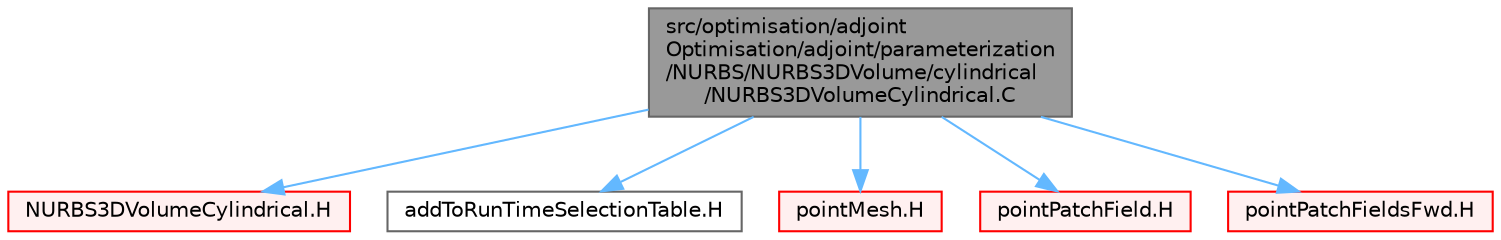 digraph "src/optimisation/adjointOptimisation/adjoint/parameterization/NURBS/NURBS3DVolume/cylindrical/NURBS3DVolumeCylindrical.C"
{
 // LATEX_PDF_SIZE
  bgcolor="transparent";
  edge [fontname=Helvetica,fontsize=10,labelfontname=Helvetica,labelfontsize=10];
  node [fontname=Helvetica,fontsize=10,shape=box,height=0.2,width=0.4];
  Node1 [id="Node000001",label="src/optimisation/adjoint\lOptimisation/adjoint/parameterization\l/NURBS/NURBS3DVolume/cylindrical\l/NURBS3DVolumeCylindrical.C",height=0.2,width=0.4,color="gray40", fillcolor="grey60", style="filled", fontcolor="black",tooltip=" "];
  Node1 -> Node2 [id="edge1_Node000001_Node000002",color="steelblue1",style="solid",tooltip=" "];
  Node2 [id="Node000002",label="NURBS3DVolumeCylindrical.H",height=0.2,width=0.4,color="red", fillcolor="#FFF0F0", style="filled",URL="$NURBS3DVolumeCylindrical_8H.html",tooltip=" "];
  Node1 -> Node396 [id="edge2_Node000001_Node000396",color="steelblue1",style="solid",tooltip=" "];
  Node396 [id="Node000396",label="addToRunTimeSelectionTable.H",height=0.2,width=0.4,color="grey40", fillcolor="white", style="filled",URL="$addToRunTimeSelectionTable_8H.html",tooltip="Macros for easy insertion into run-time selection tables."];
  Node1 -> Node189 [id="edge3_Node000001_Node000189",color="steelblue1",style="solid",tooltip=" "];
  Node189 [id="Node000189",label="pointMesh.H",height=0.2,width=0.4,color="red", fillcolor="#FFF0F0", style="filled",URL="$pointMesh_8H.html",tooltip=" "];
  Node1 -> Node303 [id="edge4_Node000001_Node000303",color="steelblue1",style="solid",tooltip=" "];
  Node303 [id="Node000303",label="pointPatchField.H",height=0.2,width=0.4,color="red", fillcolor="#FFF0F0", style="filled",URL="$pointPatchField_8H.html",tooltip=" "];
  Node1 -> Node329 [id="edge5_Node000001_Node000329",color="steelblue1",style="solid",tooltip=" "];
  Node329 [id="Node000329",label="pointPatchFieldsFwd.H",height=0.2,width=0.4,color="red", fillcolor="#FFF0F0", style="filled",URL="$pointPatchFieldsFwd_8H.html",tooltip=" "];
}
